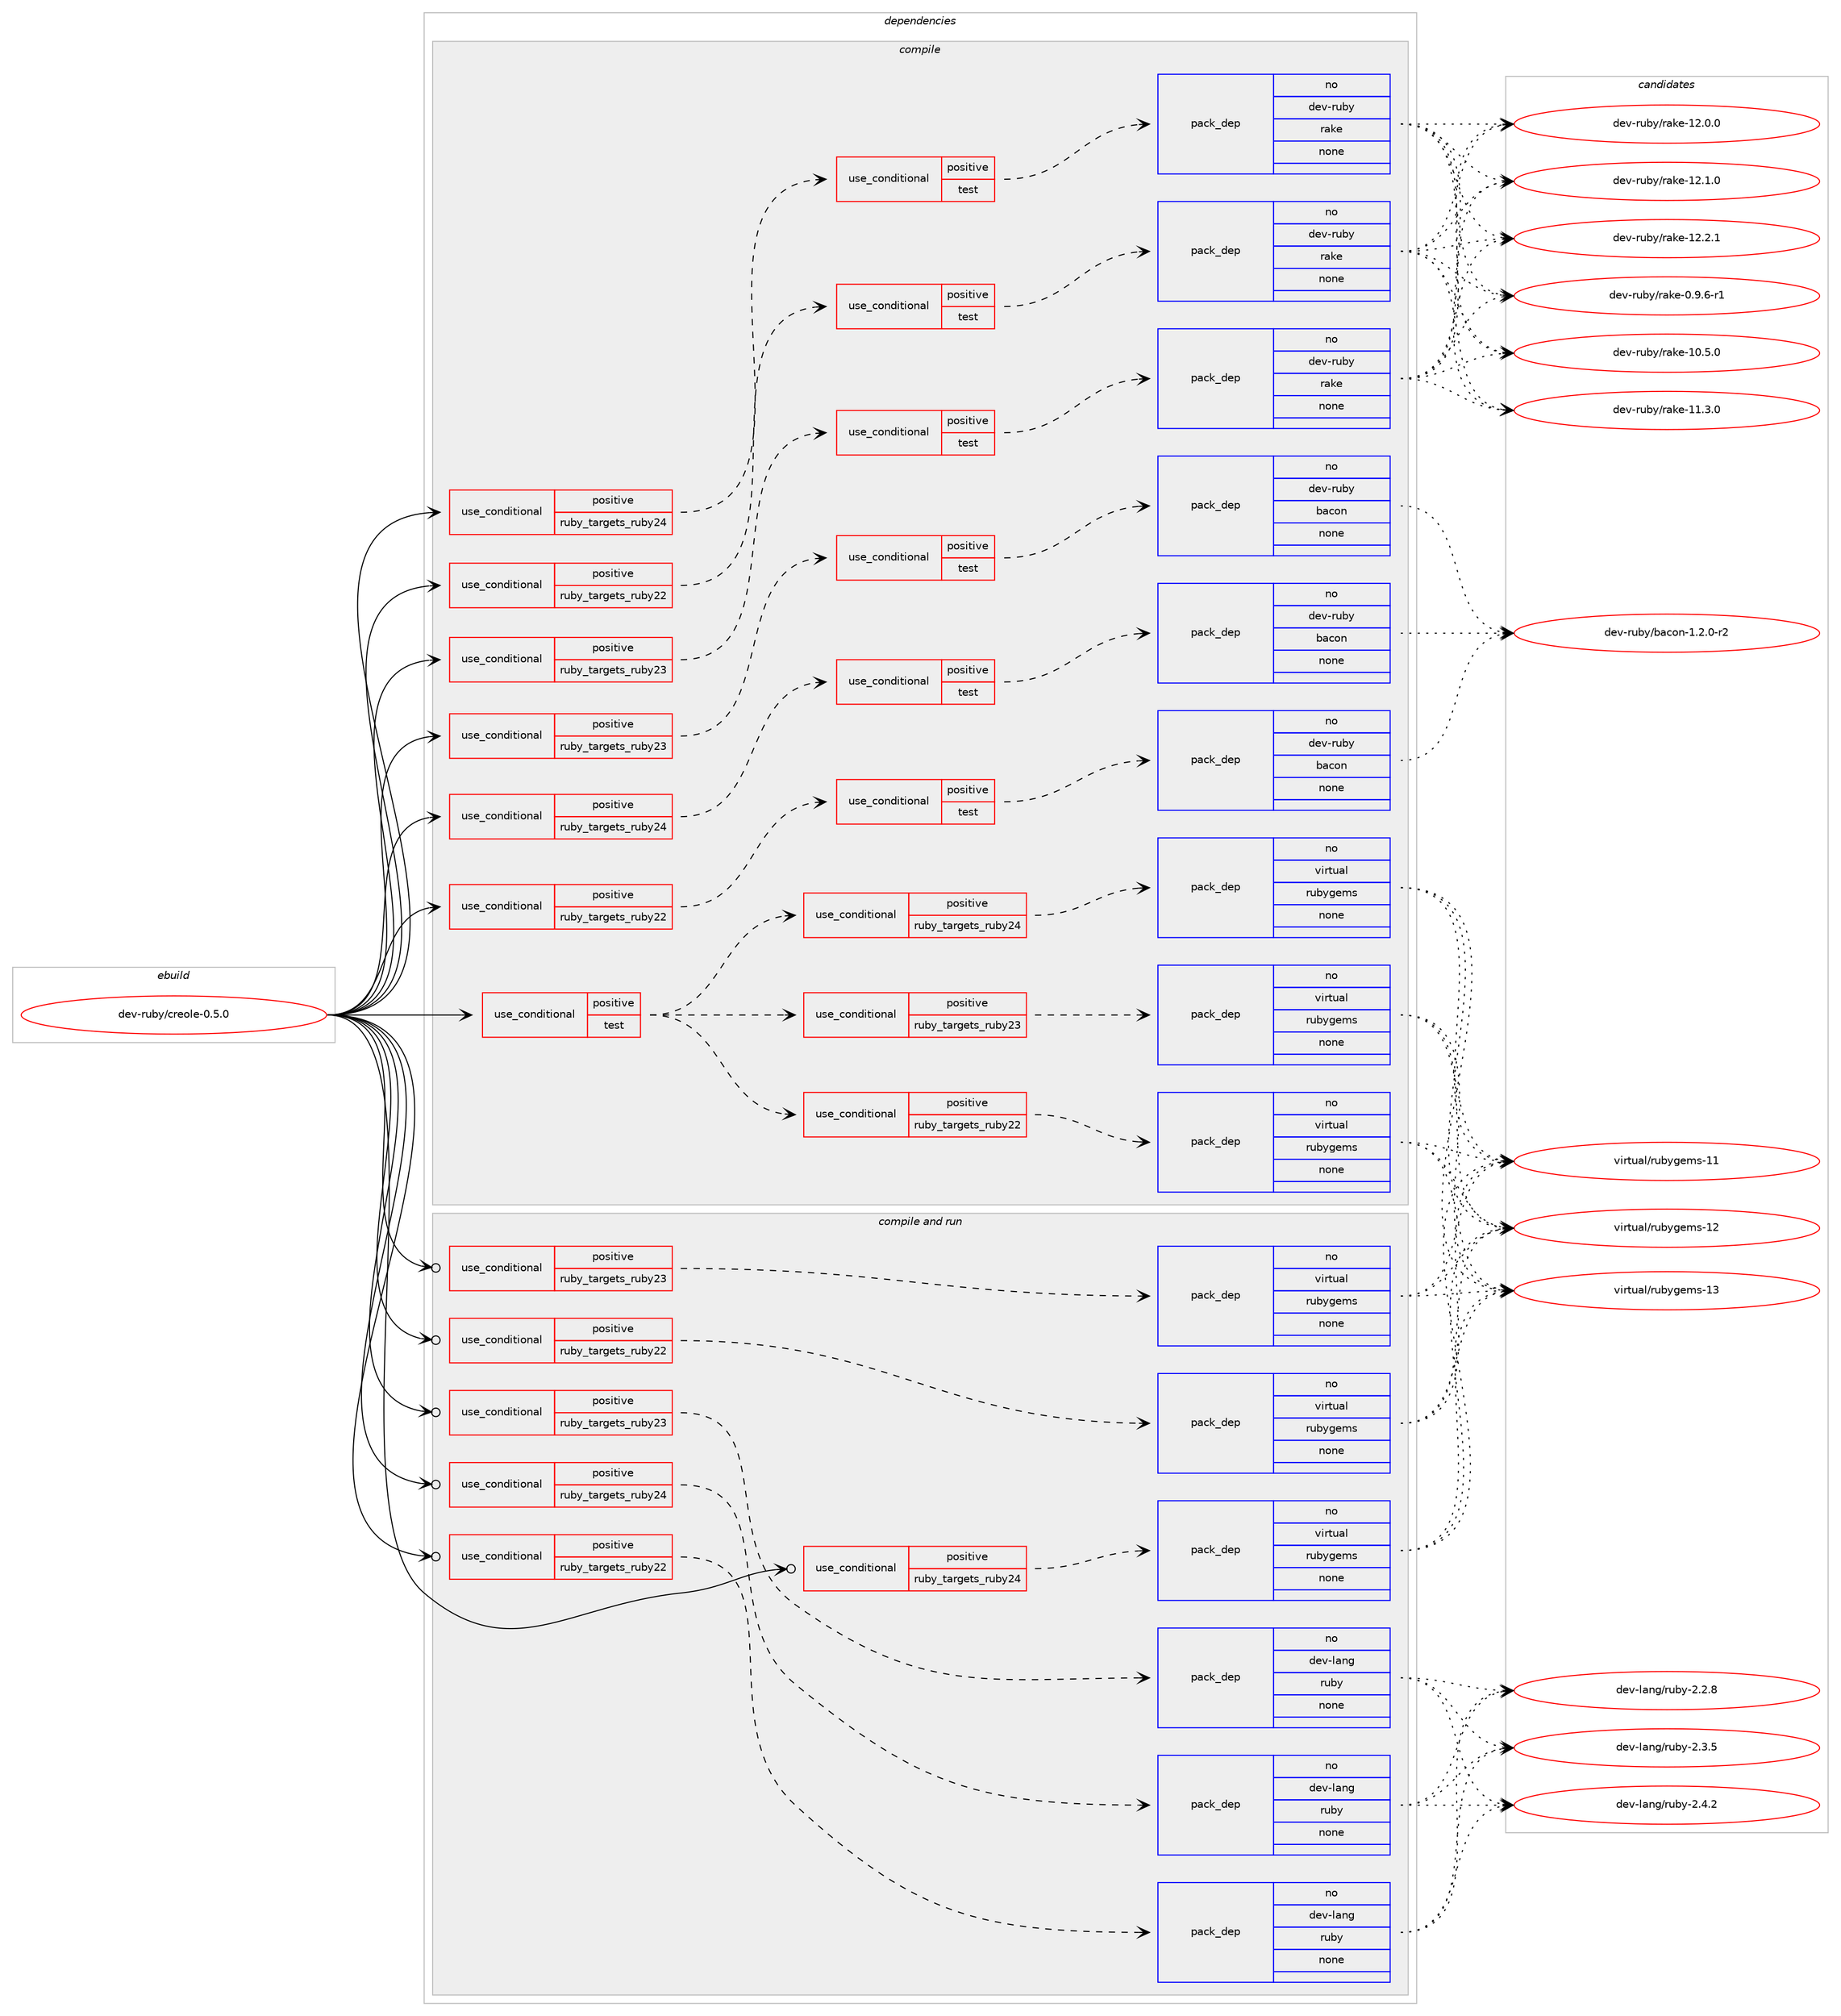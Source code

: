 digraph prolog {

# *************
# Graph options
# *************

newrank=true;
concentrate=true;
compound=true;
graph [rankdir=LR,fontname=Helvetica,fontsize=10,ranksep=1.5];#, ranksep=2.5, nodesep=0.2];
edge  [arrowhead=vee];
node  [fontname=Helvetica,fontsize=10];

# **********
# The ebuild
# **********

subgraph cluster_leftcol {
color=gray;
rank=same;
label=<<i>ebuild</i>>;
id [label="dev-ruby/creole-0.5.0", color=red, width=4, href="../dev-ruby/creole-0.5.0.svg"];
}

# ****************
# The dependencies
# ****************

subgraph cluster_midcol {
color=gray;
label=<<i>dependencies</i>>;
subgraph cluster_compile {
fillcolor="#eeeeee";
style=filled;
label=<<i>compile</i>>;
subgraph cond54914 {
dependency234564 [label=<<TABLE BORDER="0" CELLBORDER="1" CELLSPACING="0" CELLPADDING="4"><TR><TD ROWSPAN="3" CELLPADDING="10">use_conditional</TD></TR><TR><TD>positive</TD></TR><TR><TD>ruby_targets_ruby22</TD></TR></TABLE>>, shape=none, color=red];
subgraph cond54915 {
dependency234565 [label=<<TABLE BORDER="0" CELLBORDER="1" CELLSPACING="0" CELLPADDING="4"><TR><TD ROWSPAN="3" CELLPADDING="10">use_conditional</TD></TR><TR><TD>positive</TD></TR><TR><TD>test</TD></TR></TABLE>>, shape=none, color=red];
subgraph pack175576 {
dependency234566 [label=<<TABLE BORDER="0" CELLBORDER="1" CELLSPACING="0" CELLPADDING="4" WIDTH="220"><TR><TD ROWSPAN="6" CELLPADDING="30">pack_dep</TD></TR><TR><TD WIDTH="110">no</TD></TR><TR><TD>dev-ruby</TD></TR><TR><TD>bacon</TD></TR><TR><TD>none</TD></TR><TR><TD></TD></TR></TABLE>>, shape=none, color=blue];
}
dependency234565:e -> dependency234566:w [weight=20,style="dashed",arrowhead="vee"];
}
dependency234564:e -> dependency234565:w [weight=20,style="dashed",arrowhead="vee"];
}
id:e -> dependency234564:w [weight=20,style="solid",arrowhead="vee"];
subgraph cond54916 {
dependency234567 [label=<<TABLE BORDER="0" CELLBORDER="1" CELLSPACING="0" CELLPADDING="4"><TR><TD ROWSPAN="3" CELLPADDING="10">use_conditional</TD></TR><TR><TD>positive</TD></TR><TR><TD>ruby_targets_ruby22</TD></TR></TABLE>>, shape=none, color=red];
subgraph cond54917 {
dependency234568 [label=<<TABLE BORDER="0" CELLBORDER="1" CELLSPACING="0" CELLPADDING="4"><TR><TD ROWSPAN="3" CELLPADDING="10">use_conditional</TD></TR><TR><TD>positive</TD></TR><TR><TD>test</TD></TR></TABLE>>, shape=none, color=red];
subgraph pack175577 {
dependency234569 [label=<<TABLE BORDER="0" CELLBORDER="1" CELLSPACING="0" CELLPADDING="4" WIDTH="220"><TR><TD ROWSPAN="6" CELLPADDING="30">pack_dep</TD></TR><TR><TD WIDTH="110">no</TD></TR><TR><TD>dev-ruby</TD></TR><TR><TD>rake</TD></TR><TR><TD>none</TD></TR><TR><TD></TD></TR></TABLE>>, shape=none, color=blue];
}
dependency234568:e -> dependency234569:w [weight=20,style="dashed",arrowhead="vee"];
}
dependency234567:e -> dependency234568:w [weight=20,style="dashed",arrowhead="vee"];
}
id:e -> dependency234567:w [weight=20,style="solid",arrowhead="vee"];
subgraph cond54918 {
dependency234570 [label=<<TABLE BORDER="0" CELLBORDER="1" CELLSPACING="0" CELLPADDING="4"><TR><TD ROWSPAN="3" CELLPADDING="10">use_conditional</TD></TR><TR><TD>positive</TD></TR><TR><TD>ruby_targets_ruby23</TD></TR></TABLE>>, shape=none, color=red];
subgraph cond54919 {
dependency234571 [label=<<TABLE BORDER="0" CELLBORDER="1" CELLSPACING="0" CELLPADDING="4"><TR><TD ROWSPAN="3" CELLPADDING="10">use_conditional</TD></TR><TR><TD>positive</TD></TR><TR><TD>test</TD></TR></TABLE>>, shape=none, color=red];
subgraph pack175578 {
dependency234572 [label=<<TABLE BORDER="0" CELLBORDER="1" CELLSPACING="0" CELLPADDING="4" WIDTH="220"><TR><TD ROWSPAN="6" CELLPADDING="30">pack_dep</TD></TR><TR><TD WIDTH="110">no</TD></TR><TR><TD>dev-ruby</TD></TR><TR><TD>bacon</TD></TR><TR><TD>none</TD></TR><TR><TD></TD></TR></TABLE>>, shape=none, color=blue];
}
dependency234571:e -> dependency234572:w [weight=20,style="dashed",arrowhead="vee"];
}
dependency234570:e -> dependency234571:w [weight=20,style="dashed",arrowhead="vee"];
}
id:e -> dependency234570:w [weight=20,style="solid",arrowhead="vee"];
subgraph cond54920 {
dependency234573 [label=<<TABLE BORDER="0" CELLBORDER="1" CELLSPACING="0" CELLPADDING="4"><TR><TD ROWSPAN="3" CELLPADDING="10">use_conditional</TD></TR><TR><TD>positive</TD></TR><TR><TD>ruby_targets_ruby23</TD></TR></TABLE>>, shape=none, color=red];
subgraph cond54921 {
dependency234574 [label=<<TABLE BORDER="0" CELLBORDER="1" CELLSPACING="0" CELLPADDING="4"><TR><TD ROWSPAN="3" CELLPADDING="10">use_conditional</TD></TR><TR><TD>positive</TD></TR><TR><TD>test</TD></TR></TABLE>>, shape=none, color=red];
subgraph pack175579 {
dependency234575 [label=<<TABLE BORDER="0" CELLBORDER="1" CELLSPACING="0" CELLPADDING="4" WIDTH="220"><TR><TD ROWSPAN="6" CELLPADDING="30">pack_dep</TD></TR><TR><TD WIDTH="110">no</TD></TR><TR><TD>dev-ruby</TD></TR><TR><TD>rake</TD></TR><TR><TD>none</TD></TR><TR><TD></TD></TR></TABLE>>, shape=none, color=blue];
}
dependency234574:e -> dependency234575:w [weight=20,style="dashed",arrowhead="vee"];
}
dependency234573:e -> dependency234574:w [weight=20,style="dashed",arrowhead="vee"];
}
id:e -> dependency234573:w [weight=20,style="solid",arrowhead="vee"];
subgraph cond54922 {
dependency234576 [label=<<TABLE BORDER="0" CELLBORDER="1" CELLSPACING="0" CELLPADDING="4"><TR><TD ROWSPAN="3" CELLPADDING="10">use_conditional</TD></TR><TR><TD>positive</TD></TR><TR><TD>ruby_targets_ruby24</TD></TR></TABLE>>, shape=none, color=red];
subgraph cond54923 {
dependency234577 [label=<<TABLE BORDER="0" CELLBORDER="1" CELLSPACING="0" CELLPADDING="4"><TR><TD ROWSPAN="3" CELLPADDING="10">use_conditional</TD></TR><TR><TD>positive</TD></TR><TR><TD>test</TD></TR></TABLE>>, shape=none, color=red];
subgraph pack175580 {
dependency234578 [label=<<TABLE BORDER="0" CELLBORDER="1" CELLSPACING="0" CELLPADDING="4" WIDTH="220"><TR><TD ROWSPAN="6" CELLPADDING="30">pack_dep</TD></TR><TR><TD WIDTH="110">no</TD></TR><TR><TD>dev-ruby</TD></TR><TR><TD>bacon</TD></TR><TR><TD>none</TD></TR><TR><TD></TD></TR></TABLE>>, shape=none, color=blue];
}
dependency234577:e -> dependency234578:w [weight=20,style="dashed",arrowhead="vee"];
}
dependency234576:e -> dependency234577:w [weight=20,style="dashed",arrowhead="vee"];
}
id:e -> dependency234576:w [weight=20,style="solid",arrowhead="vee"];
subgraph cond54924 {
dependency234579 [label=<<TABLE BORDER="0" CELLBORDER="1" CELLSPACING="0" CELLPADDING="4"><TR><TD ROWSPAN="3" CELLPADDING="10">use_conditional</TD></TR><TR><TD>positive</TD></TR><TR><TD>ruby_targets_ruby24</TD></TR></TABLE>>, shape=none, color=red];
subgraph cond54925 {
dependency234580 [label=<<TABLE BORDER="0" CELLBORDER="1" CELLSPACING="0" CELLPADDING="4"><TR><TD ROWSPAN="3" CELLPADDING="10">use_conditional</TD></TR><TR><TD>positive</TD></TR><TR><TD>test</TD></TR></TABLE>>, shape=none, color=red];
subgraph pack175581 {
dependency234581 [label=<<TABLE BORDER="0" CELLBORDER="1" CELLSPACING="0" CELLPADDING="4" WIDTH="220"><TR><TD ROWSPAN="6" CELLPADDING="30">pack_dep</TD></TR><TR><TD WIDTH="110">no</TD></TR><TR><TD>dev-ruby</TD></TR><TR><TD>rake</TD></TR><TR><TD>none</TD></TR><TR><TD></TD></TR></TABLE>>, shape=none, color=blue];
}
dependency234580:e -> dependency234581:w [weight=20,style="dashed",arrowhead="vee"];
}
dependency234579:e -> dependency234580:w [weight=20,style="dashed",arrowhead="vee"];
}
id:e -> dependency234579:w [weight=20,style="solid",arrowhead="vee"];
subgraph cond54926 {
dependency234582 [label=<<TABLE BORDER="0" CELLBORDER="1" CELLSPACING="0" CELLPADDING="4"><TR><TD ROWSPAN="3" CELLPADDING="10">use_conditional</TD></TR><TR><TD>positive</TD></TR><TR><TD>test</TD></TR></TABLE>>, shape=none, color=red];
subgraph cond54927 {
dependency234583 [label=<<TABLE BORDER="0" CELLBORDER="1" CELLSPACING="0" CELLPADDING="4"><TR><TD ROWSPAN="3" CELLPADDING="10">use_conditional</TD></TR><TR><TD>positive</TD></TR><TR><TD>ruby_targets_ruby22</TD></TR></TABLE>>, shape=none, color=red];
subgraph pack175582 {
dependency234584 [label=<<TABLE BORDER="0" CELLBORDER="1" CELLSPACING="0" CELLPADDING="4" WIDTH="220"><TR><TD ROWSPAN="6" CELLPADDING="30">pack_dep</TD></TR><TR><TD WIDTH="110">no</TD></TR><TR><TD>virtual</TD></TR><TR><TD>rubygems</TD></TR><TR><TD>none</TD></TR><TR><TD></TD></TR></TABLE>>, shape=none, color=blue];
}
dependency234583:e -> dependency234584:w [weight=20,style="dashed",arrowhead="vee"];
}
dependency234582:e -> dependency234583:w [weight=20,style="dashed",arrowhead="vee"];
subgraph cond54928 {
dependency234585 [label=<<TABLE BORDER="0" CELLBORDER="1" CELLSPACING="0" CELLPADDING="4"><TR><TD ROWSPAN="3" CELLPADDING="10">use_conditional</TD></TR><TR><TD>positive</TD></TR><TR><TD>ruby_targets_ruby23</TD></TR></TABLE>>, shape=none, color=red];
subgraph pack175583 {
dependency234586 [label=<<TABLE BORDER="0" CELLBORDER="1" CELLSPACING="0" CELLPADDING="4" WIDTH="220"><TR><TD ROWSPAN="6" CELLPADDING="30">pack_dep</TD></TR><TR><TD WIDTH="110">no</TD></TR><TR><TD>virtual</TD></TR><TR><TD>rubygems</TD></TR><TR><TD>none</TD></TR><TR><TD></TD></TR></TABLE>>, shape=none, color=blue];
}
dependency234585:e -> dependency234586:w [weight=20,style="dashed",arrowhead="vee"];
}
dependency234582:e -> dependency234585:w [weight=20,style="dashed",arrowhead="vee"];
subgraph cond54929 {
dependency234587 [label=<<TABLE BORDER="0" CELLBORDER="1" CELLSPACING="0" CELLPADDING="4"><TR><TD ROWSPAN="3" CELLPADDING="10">use_conditional</TD></TR><TR><TD>positive</TD></TR><TR><TD>ruby_targets_ruby24</TD></TR></TABLE>>, shape=none, color=red];
subgraph pack175584 {
dependency234588 [label=<<TABLE BORDER="0" CELLBORDER="1" CELLSPACING="0" CELLPADDING="4" WIDTH="220"><TR><TD ROWSPAN="6" CELLPADDING="30">pack_dep</TD></TR><TR><TD WIDTH="110">no</TD></TR><TR><TD>virtual</TD></TR><TR><TD>rubygems</TD></TR><TR><TD>none</TD></TR><TR><TD></TD></TR></TABLE>>, shape=none, color=blue];
}
dependency234587:e -> dependency234588:w [weight=20,style="dashed",arrowhead="vee"];
}
dependency234582:e -> dependency234587:w [weight=20,style="dashed",arrowhead="vee"];
}
id:e -> dependency234582:w [weight=20,style="solid",arrowhead="vee"];
}
subgraph cluster_compileandrun {
fillcolor="#eeeeee";
style=filled;
label=<<i>compile and run</i>>;
subgraph cond54930 {
dependency234589 [label=<<TABLE BORDER="0" CELLBORDER="1" CELLSPACING="0" CELLPADDING="4"><TR><TD ROWSPAN="3" CELLPADDING="10">use_conditional</TD></TR><TR><TD>positive</TD></TR><TR><TD>ruby_targets_ruby22</TD></TR></TABLE>>, shape=none, color=red];
subgraph pack175585 {
dependency234590 [label=<<TABLE BORDER="0" CELLBORDER="1" CELLSPACING="0" CELLPADDING="4" WIDTH="220"><TR><TD ROWSPAN="6" CELLPADDING="30">pack_dep</TD></TR><TR><TD WIDTH="110">no</TD></TR><TR><TD>dev-lang</TD></TR><TR><TD>ruby</TD></TR><TR><TD>none</TD></TR><TR><TD></TD></TR></TABLE>>, shape=none, color=blue];
}
dependency234589:e -> dependency234590:w [weight=20,style="dashed",arrowhead="vee"];
}
id:e -> dependency234589:w [weight=20,style="solid",arrowhead="odotvee"];
subgraph cond54931 {
dependency234591 [label=<<TABLE BORDER="0" CELLBORDER="1" CELLSPACING="0" CELLPADDING="4"><TR><TD ROWSPAN="3" CELLPADDING="10">use_conditional</TD></TR><TR><TD>positive</TD></TR><TR><TD>ruby_targets_ruby22</TD></TR></TABLE>>, shape=none, color=red];
subgraph pack175586 {
dependency234592 [label=<<TABLE BORDER="0" CELLBORDER="1" CELLSPACING="0" CELLPADDING="4" WIDTH="220"><TR><TD ROWSPAN="6" CELLPADDING="30">pack_dep</TD></TR><TR><TD WIDTH="110">no</TD></TR><TR><TD>virtual</TD></TR><TR><TD>rubygems</TD></TR><TR><TD>none</TD></TR><TR><TD></TD></TR></TABLE>>, shape=none, color=blue];
}
dependency234591:e -> dependency234592:w [weight=20,style="dashed",arrowhead="vee"];
}
id:e -> dependency234591:w [weight=20,style="solid",arrowhead="odotvee"];
subgraph cond54932 {
dependency234593 [label=<<TABLE BORDER="0" CELLBORDER="1" CELLSPACING="0" CELLPADDING="4"><TR><TD ROWSPAN="3" CELLPADDING="10">use_conditional</TD></TR><TR><TD>positive</TD></TR><TR><TD>ruby_targets_ruby23</TD></TR></TABLE>>, shape=none, color=red];
subgraph pack175587 {
dependency234594 [label=<<TABLE BORDER="0" CELLBORDER="1" CELLSPACING="0" CELLPADDING="4" WIDTH="220"><TR><TD ROWSPAN="6" CELLPADDING="30">pack_dep</TD></TR><TR><TD WIDTH="110">no</TD></TR><TR><TD>dev-lang</TD></TR><TR><TD>ruby</TD></TR><TR><TD>none</TD></TR><TR><TD></TD></TR></TABLE>>, shape=none, color=blue];
}
dependency234593:e -> dependency234594:w [weight=20,style="dashed",arrowhead="vee"];
}
id:e -> dependency234593:w [weight=20,style="solid",arrowhead="odotvee"];
subgraph cond54933 {
dependency234595 [label=<<TABLE BORDER="0" CELLBORDER="1" CELLSPACING="0" CELLPADDING="4"><TR><TD ROWSPAN="3" CELLPADDING="10">use_conditional</TD></TR><TR><TD>positive</TD></TR><TR><TD>ruby_targets_ruby23</TD></TR></TABLE>>, shape=none, color=red];
subgraph pack175588 {
dependency234596 [label=<<TABLE BORDER="0" CELLBORDER="1" CELLSPACING="0" CELLPADDING="4" WIDTH="220"><TR><TD ROWSPAN="6" CELLPADDING="30">pack_dep</TD></TR><TR><TD WIDTH="110">no</TD></TR><TR><TD>virtual</TD></TR><TR><TD>rubygems</TD></TR><TR><TD>none</TD></TR><TR><TD></TD></TR></TABLE>>, shape=none, color=blue];
}
dependency234595:e -> dependency234596:w [weight=20,style="dashed",arrowhead="vee"];
}
id:e -> dependency234595:w [weight=20,style="solid",arrowhead="odotvee"];
subgraph cond54934 {
dependency234597 [label=<<TABLE BORDER="0" CELLBORDER="1" CELLSPACING="0" CELLPADDING="4"><TR><TD ROWSPAN="3" CELLPADDING="10">use_conditional</TD></TR><TR><TD>positive</TD></TR><TR><TD>ruby_targets_ruby24</TD></TR></TABLE>>, shape=none, color=red];
subgraph pack175589 {
dependency234598 [label=<<TABLE BORDER="0" CELLBORDER="1" CELLSPACING="0" CELLPADDING="4" WIDTH="220"><TR><TD ROWSPAN="6" CELLPADDING="30">pack_dep</TD></TR><TR><TD WIDTH="110">no</TD></TR><TR><TD>dev-lang</TD></TR><TR><TD>ruby</TD></TR><TR><TD>none</TD></TR><TR><TD></TD></TR></TABLE>>, shape=none, color=blue];
}
dependency234597:e -> dependency234598:w [weight=20,style="dashed",arrowhead="vee"];
}
id:e -> dependency234597:w [weight=20,style="solid",arrowhead="odotvee"];
subgraph cond54935 {
dependency234599 [label=<<TABLE BORDER="0" CELLBORDER="1" CELLSPACING="0" CELLPADDING="4"><TR><TD ROWSPAN="3" CELLPADDING="10">use_conditional</TD></TR><TR><TD>positive</TD></TR><TR><TD>ruby_targets_ruby24</TD></TR></TABLE>>, shape=none, color=red];
subgraph pack175590 {
dependency234600 [label=<<TABLE BORDER="0" CELLBORDER="1" CELLSPACING="0" CELLPADDING="4" WIDTH="220"><TR><TD ROWSPAN="6" CELLPADDING="30">pack_dep</TD></TR><TR><TD WIDTH="110">no</TD></TR><TR><TD>virtual</TD></TR><TR><TD>rubygems</TD></TR><TR><TD>none</TD></TR><TR><TD></TD></TR></TABLE>>, shape=none, color=blue];
}
dependency234599:e -> dependency234600:w [weight=20,style="dashed",arrowhead="vee"];
}
id:e -> dependency234599:w [weight=20,style="solid",arrowhead="odotvee"];
}
subgraph cluster_run {
fillcolor="#eeeeee";
style=filled;
label=<<i>run</i>>;
}
}

# **************
# The candidates
# **************

subgraph cluster_choices {
rank=same;
color=gray;
label=<<i>candidates</i>>;

subgraph choice175576 {
color=black;
nodesep=1;
choice1001011184511411798121479897991111104549465046484511450 [label="dev-ruby/bacon-1.2.0-r2", color=red, width=4,href="../dev-ruby/bacon-1.2.0-r2.svg"];
dependency234566:e -> choice1001011184511411798121479897991111104549465046484511450:w [style=dotted,weight="100"];
}
subgraph choice175577 {
color=black;
nodesep=1;
choice100101118451141179812147114971071014548465746544511449 [label="dev-ruby/rake-0.9.6-r1", color=red, width=4,href="../dev-ruby/rake-0.9.6-r1.svg"];
choice1001011184511411798121471149710710145494846534648 [label="dev-ruby/rake-10.5.0", color=red, width=4,href="../dev-ruby/rake-10.5.0.svg"];
choice1001011184511411798121471149710710145494946514648 [label="dev-ruby/rake-11.3.0", color=red, width=4,href="../dev-ruby/rake-11.3.0.svg"];
choice1001011184511411798121471149710710145495046484648 [label="dev-ruby/rake-12.0.0", color=red, width=4,href="../dev-ruby/rake-12.0.0.svg"];
choice1001011184511411798121471149710710145495046494648 [label="dev-ruby/rake-12.1.0", color=red, width=4,href="../dev-ruby/rake-12.1.0.svg"];
choice1001011184511411798121471149710710145495046504649 [label="dev-ruby/rake-12.2.1", color=red, width=4,href="../dev-ruby/rake-12.2.1.svg"];
dependency234569:e -> choice100101118451141179812147114971071014548465746544511449:w [style=dotted,weight="100"];
dependency234569:e -> choice1001011184511411798121471149710710145494846534648:w [style=dotted,weight="100"];
dependency234569:e -> choice1001011184511411798121471149710710145494946514648:w [style=dotted,weight="100"];
dependency234569:e -> choice1001011184511411798121471149710710145495046484648:w [style=dotted,weight="100"];
dependency234569:e -> choice1001011184511411798121471149710710145495046494648:w [style=dotted,weight="100"];
dependency234569:e -> choice1001011184511411798121471149710710145495046504649:w [style=dotted,weight="100"];
}
subgraph choice175578 {
color=black;
nodesep=1;
choice1001011184511411798121479897991111104549465046484511450 [label="dev-ruby/bacon-1.2.0-r2", color=red, width=4,href="../dev-ruby/bacon-1.2.0-r2.svg"];
dependency234572:e -> choice1001011184511411798121479897991111104549465046484511450:w [style=dotted,weight="100"];
}
subgraph choice175579 {
color=black;
nodesep=1;
choice100101118451141179812147114971071014548465746544511449 [label="dev-ruby/rake-0.9.6-r1", color=red, width=4,href="../dev-ruby/rake-0.9.6-r1.svg"];
choice1001011184511411798121471149710710145494846534648 [label="dev-ruby/rake-10.5.0", color=red, width=4,href="../dev-ruby/rake-10.5.0.svg"];
choice1001011184511411798121471149710710145494946514648 [label="dev-ruby/rake-11.3.0", color=red, width=4,href="../dev-ruby/rake-11.3.0.svg"];
choice1001011184511411798121471149710710145495046484648 [label="dev-ruby/rake-12.0.0", color=red, width=4,href="../dev-ruby/rake-12.0.0.svg"];
choice1001011184511411798121471149710710145495046494648 [label="dev-ruby/rake-12.1.0", color=red, width=4,href="../dev-ruby/rake-12.1.0.svg"];
choice1001011184511411798121471149710710145495046504649 [label="dev-ruby/rake-12.2.1", color=red, width=4,href="../dev-ruby/rake-12.2.1.svg"];
dependency234575:e -> choice100101118451141179812147114971071014548465746544511449:w [style=dotted,weight="100"];
dependency234575:e -> choice1001011184511411798121471149710710145494846534648:w [style=dotted,weight="100"];
dependency234575:e -> choice1001011184511411798121471149710710145494946514648:w [style=dotted,weight="100"];
dependency234575:e -> choice1001011184511411798121471149710710145495046484648:w [style=dotted,weight="100"];
dependency234575:e -> choice1001011184511411798121471149710710145495046494648:w [style=dotted,weight="100"];
dependency234575:e -> choice1001011184511411798121471149710710145495046504649:w [style=dotted,weight="100"];
}
subgraph choice175580 {
color=black;
nodesep=1;
choice1001011184511411798121479897991111104549465046484511450 [label="dev-ruby/bacon-1.2.0-r2", color=red, width=4,href="../dev-ruby/bacon-1.2.0-r2.svg"];
dependency234578:e -> choice1001011184511411798121479897991111104549465046484511450:w [style=dotted,weight="100"];
}
subgraph choice175581 {
color=black;
nodesep=1;
choice100101118451141179812147114971071014548465746544511449 [label="dev-ruby/rake-0.9.6-r1", color=red, width=4,href="../dev-ruby/rake-0.9.6-r1.svg"];
choice1001011184511411798121471149710710145494846534648 [label="dev-ruby/rake-10.5.0", color=red, width=4,href="../dev-ruby/rake-10.5.0.svg"];
choice1001011184511411798121471149710710145494946514648 [label="dev-ruby/rake-11.3.0", color=red, width=4,href="../dev-ruby/rake-11.3.0.svg"];
choice1001011184511411798121471149710710145495046484648 [label="dev-ruby/rake-12.0.0", color=red, width=4,href="../dev-ruby/rake-12.0.0.svg"];
choice1001011184511411798121471149710710145495046494648 [label="dev-ruby/rake-12.1.0", color=red, width=4,href="../dev-ruby/rake-12.1.0.svg"];
choice1001011184511411798121471149710710145495046504649 [label="dev-ruby/rake-12.2.1", color=red, width=4,href="../dev-ruby/rake-12.2.1.svg"];
dependency234581:e -> choice100101118451141179812147114971071014548465746544511449:w [style=dotted,weight="100"];
dependency234581:e -> choice1001011184511411798121471149710710145494846534648:w [style=dotted,weight="100"];
dependency234581:e -> choice1001011184511411798121471149710710145494946514648:w [style=dotted,weight="100"];
dependency234581:e -> choice1001011184511411798121471149710710145495046484648:w [style=dotted,weight="100"];
dependency234581:e -> choice1001011184511411798121471149710710145495046494648:w [style=dotted,weight="100"];
dependency234581:e -> choice1001011184511411798121471149710710145495046504649:w [style=dotted,weight="100"];
}
subgraph choice175582 {
color=black;
nodesep=1;
choice118105114116117971084711411798121103101109115454949 [label="virtual/rubygems-11", color=red, width=4,href="../virtual/rubygems-11.svg"];
choice118105114116117971084711411798121103101109115454950 [label="virtual/rubygems-12", color=red, width=4,href="../virtual/rubygems-12.svg"];
choice118105114116117971084711411798121103101109115454951 [label="virtual/rubygems-13", color=red, width=4,href="../virtual/rubygems-13.svg"];
dependency234584:e -> choice118105114116117971084711411798121103101109115454949:w [style=dotted,weight="100"];
dependency234584:e -> choice118105114116117971084711411798121103101109115454950:w [style=dotted,weight="100"];
dependency234584:e -> choice118105114116117971084711411798121103101109115454951:w [style=dotted,weight="100"];
}
subgraph choice175583 {
color=black;
nodesep=1;
choice118105114116117971084711411798121103101109115454949 [label="virtual/rubygems-11", color=red, width=4,href="../virtual/rubygems-11.svg"];
choice118105114116117971084711411798121103101109115454950 [label="virtual/rubygems-12", color=red, width=4,href="../virtual/rubygems-12.svg"];
choice118105114116117971084711411798121103101109115454951 [label="virtual/rubygems-13", color=red, width=4,href="../virtual/rubygems-13.svg"];
dependency234586:e -> choice118105114116117971084711411798121103101109115454949:w [style=dotted,weight="100"];
dependency234586:e -> choice118105114116117971084711411798121103101109115454950:w [style=dotted,weight="100"];
dependency234586:e -> choice118105114116117971084711411798121103101109115454951:w [style=dotted,weight="100"];
}
subgraph choice175584 {
color=black;
nodesep=1;
choice118105114116117971084711411798121103101109115454949 [label="virtual/rubygems-11", color=red, width=4,href="../virtual/rubygems-11.svg"];
choice118105114116117971084711411798121103101109115454950 [label="virtual/rubygems-12", color=red, width=4,href="../virtual/rubygems-12.svg"];
choice118105114116117971084711411798121103101109115454951 [label="virtual/rubygems-13", color=red, width=4,href="../virtual/rubygems-13.svg"];
dependency234588:e -> choice118105114116117971084711411798121103101109115454949:w [style=dotted,weight="100"];
dependency234588:e -> choice118105114116117971084711411798121103101109115454950:w [style=dotted,weight="100"];
dependency234588:e -> choice118105114116117971084711411798121103101109115454951:w [style=dotted,weight="100"];
}
subgraph choice175585 {
color=black;
nodesep=1;
choice10010111845108971101034711411798121455046504656 [label="dev-lang/ruby-2.2.8", color=red, width=4,href="../dev-lang/ruby-2.2.8.svg"];
choice10010111845108971101034711411798121455046514653 [label="dev-lang/ruby-2.3.5", color=red, width=4,href="../dev-lang/ruby-2.3.5.svg"];
choice10010111845108971101034711411798121455046524650 [label="dev-lang/ruby-2.4.2", color=red, width=4,href="../dev-lang/ruby-2.4.2.svg"];
dependency234590:e -> choice10010111845108971101034711411798121455046504656:w [style=dotted,weight="100"];
dependency234590:e -> choice10010111845108971101034711411798121455046514653:w [style=dotted,weight="100"];
dependency234590:e -> choice10010111845108971101034711411798121455046524650:w [style=dotted,weight="100"];
}
subgraph choice175586 {
color=black;
nodesep=1;
choice118105114116117971084711411798121103101109115454949 [label="virtual/rubygems-11", color=red, width=4,href="../virtual/rubygems-11.svg"];
choice118105114116117971084711411798121103101109115454950 [label="virtual/rubygems-12", color=red, width=4,href="../virtual/rubygems-12.svg"];
choice118105114116117971084711411798121103101109115454951 [label="virtual/rubygems-13", color=red, width=4,href="../virtual/rubygems-13.svg"];
dependency234592:e -> choice118105114116117971084711411798121103101109115454949:w [style=dotted,weight="100"];
dependency234592:e -> choice118105114116117971084711411798121103101109115454950:w [style=dotted,weight="100"];
dependency234592:e -> choice118105114116117971084711411798121103101109115454951:w [style=dotted,weight="100"];
}
subgraph choice175587 {
color=black;
nodesep=1;
choice10010111845108971101034711411798121455046504656 [label="dev-lang/ruby-2.2.8", color=red, width=4,href="../dev-lang/ruby-2.2.8.svg"];
choice10010111845108971101034711411798121455046514653 [label="dev-lang/ruby-2.3.5", color=red, width=4,href="../dev-lang/ruby-2.3.5.svg"];
choice10010111845108971101034711411798121455046524650 [label="dev-lang/ruby-2.4.2", color=red, width=4,href="../dev-lang/ruby-2.4.2.svg"];
dependency234594:e -> choice10010111845108971101034711411798121455046504656:w [style=dotted,weight="100"];
dependency234594:e -> choice10010111845108971101034711411798121455046514653:w [style=dotted,weight="100"];
dependency234594:e -> choice10010111845108971101034711411798121455046524650:w [style=dotted,weight="100"];
}
subgraph choice175588 {
color=black;
nodesep=1;
choice118105114116117971084711411798121103101109115454949 [label="virtual/rubygems-11", color=red, width=4,href="../virtual/rubygems-11.svg"];
choice118105114116117971084711411798121103101109115454950 [label="virtual/rubygems-12", color=red, width=4,href="../virtual/rubygems-12.svg"];
choice118105114116117971084711411798121103101109115454951 [label="virtual/rubygems-13", color=red, width=4,href="../virtual/rubygems-13.svg"];
dependency234596:e -> choice118105114116117971084711411798121103101109115454949:w [style=dotted,weight="100"];
dependency234596:e -> choice118105114116117971084711411798121103101109115454950:w [style=dotted,weight="100"];
dependency234596:e -> choice118105114116117971084711411798121103101109115454951:w [style=dotted,weight="100"];
}
subgraph choice175589 {
color=black;
nodesep=1;
choice10010111845108971101034711411798121455046504656 [label="dev-lang/ruby-2.2.8", color=red, width=4,href="../dev-lang/ruby-2.2.8.svg"];
choice10010111845108971101034711411798121455046514653 [label="dev-lang/ruby-2.3.5", color=red, width=4,href="../dev-lang/ruby-2.3.5.svg"];
choice10010111845108971101034711411798121455046524650 [label="dev-lang/ruby-2.4.2", color=red, width=4,href="../dev-lang/ruby-2.4.2.svg"];
dependency234598:e -> choice10010111845108971101034711411798121455046504656:w [style=dotted,weight="100"];
dependency234598:e -> choice10010111845108971101034711411798121455046514653:w [style=dotted,weight="100"];
dependency234598:e -> choice10010111845108971101034711411798121455046524650:w [style=dotted,weight="100"];
}
subgraph choice175590 {
color=black;
nodesep=1;
choice118105114116117971084711411798121103101109115454949 [label="virtual/rubygems-11", color=red, width=4,href="../virtual/rubygems-11.svg"];
choice118105114116117971084711411798121103101109115454950 [label="virtual/rubygems-12", color=red, width=4,href="../virtual/rubygems-12.svg"];
choice118105114116117971084711411798121103101109115454951 [label="virtual/rubygems-13", color=red, width=4,href="../virtual/rubygems-13.svg"];
dependency234600:e -> choice118105114116117971084711411798121103101109115454949:w [style=dotted,weight="100"];
dependency234600:e -> choice118105114116117971084711411798121103101109115454950:w [style=dotted,weight="100"];
dependency234600:e -> choice118105114116117971084711411798121103101109115454951:w [style=dotted,weight="100"];
}
}

}
